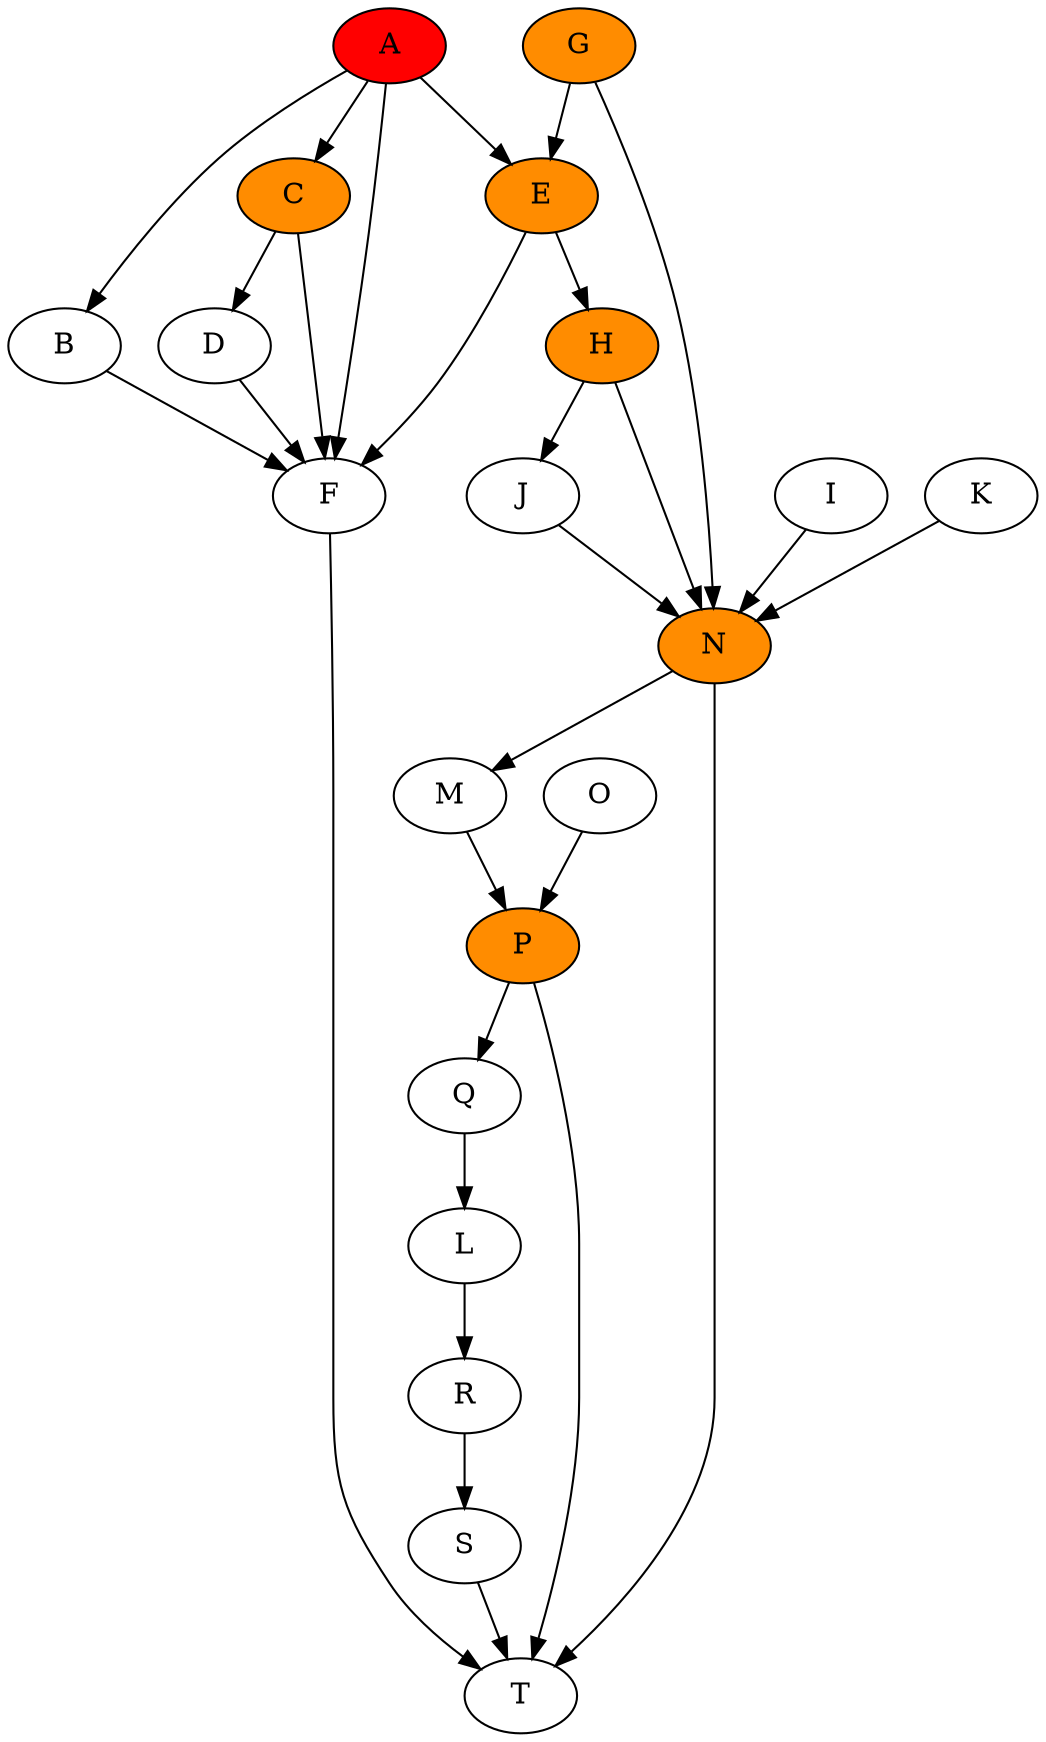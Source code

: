 digraph {
	node [color=red]
	A [color=black fillcolor=red fontcolor=black style=filled]
	node [color=black]
	B
	A -> B
	node [color=red]
	A [color=black fillcolor=red fontcolor=black style=filled]
	node [color=black]
	C
	A -> C
	node [color=darkorange]
	C [color=black fillcolor=darkorange fontcolor=black style=filled]
	node [color=black]
	D
	C -> D
	node [color=red]
	A [color=black fillcolor=red fontcolor=black style=filled]
	node [color=black]
	E
	A -> E
	node [color=darkorange]
	G [color=black fillcolor=darkorange fontcolor=black style=filled]
	node [color=black]
	E
	G -> E
	node [color=red]
	A [color=black fillcolor=red fontcolor=black style=filled]
	node [color=black]
	F
	A -> F
	node [color=black]
	B -> F
	node [color=darkorange]
	C [color=black fillcolor=darkorange fontcolor=black style=filled]
	node [color=black]
	F
	C -> F
	node [color=black]
	D -> F
	node [color=darkorange]
	E [color=black fillcolor=darkorange fontcolor=black style=filled]
	node [color=black]
	F
	E -> F
	node [color=darkorange]
	E [color=black fillcolor=darkorange fontcolor=black style=filled]
	node [color=black]
	H
	E -> H
	node [color=darkorange]
	H [color=black fillcolor=darkorange fontcolor=black style=filled]
	node [color=black]
	J
	H -> J
	node [color=black]
	Q -> L
	node [color=darkorange]
	N [color=black fillcolor=darkorange fontcolor=black style=filled]
	node [color=black]
	M
	N -> M
	node [color=darkorange]
	G [color=black fillcolor=darkorange fontcolor=black style=filled]
	node [color=black]
	N
	G -> N
	node [color=darkorange]
	H [color=black fillcolor=darkorange fontcolor=black style=filled]
	node [color=black]
	N
	H -> N
	node [color=black]
	I -> N
	node [color=black]
	J -> N
	node [color=black]
	K -> N
	node [color=black]
	M -> P
	node [color=darkorange]
	P [color=black fillcolor=darkorange fontcolor=black style=filled]
	node [color=black]
	Q
	P -> Q
	node [color=black]
	L -> R
	node [color=black]
	R -> S
	node [color=black]
	O -> P
	node [color=black]
	F -> T
	node [color=darkorange]
	N [color=black fillcolor=darkorange fontcolor=black style=filled]
	node [color=black]
	T
	N -> T
	node [color=darkorange]
	P [color=black fillcolor=darkorange fontcolor=black style=filled]
	node [color=black]
	T
	P -> T
	node [color=black]
	S -> T
}
